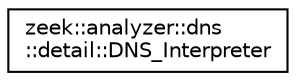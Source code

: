 digraph "Graphical Class Hierarchy"
{
 // LATEX_PDF_SIZE
  edge [fontname="Helvetica",fontsize="10",labelfontname="Helvetica",labelfontsize="10"];
  node [fontname="Helvetica",fontsize="10",shape=record];
  rankdir="LR";
  Node0 [label="zeek::analyzer::dns\l::detail::DNS_Interpreter",height=0.2,width=0.4,color="black", fillcolor="white", style="filled",URL="$d8/d4c/classzeek_1_1analyzer_1_1dns_1_1detail_1_1DNS__Interpreter.html",tooltip=" "];
}
